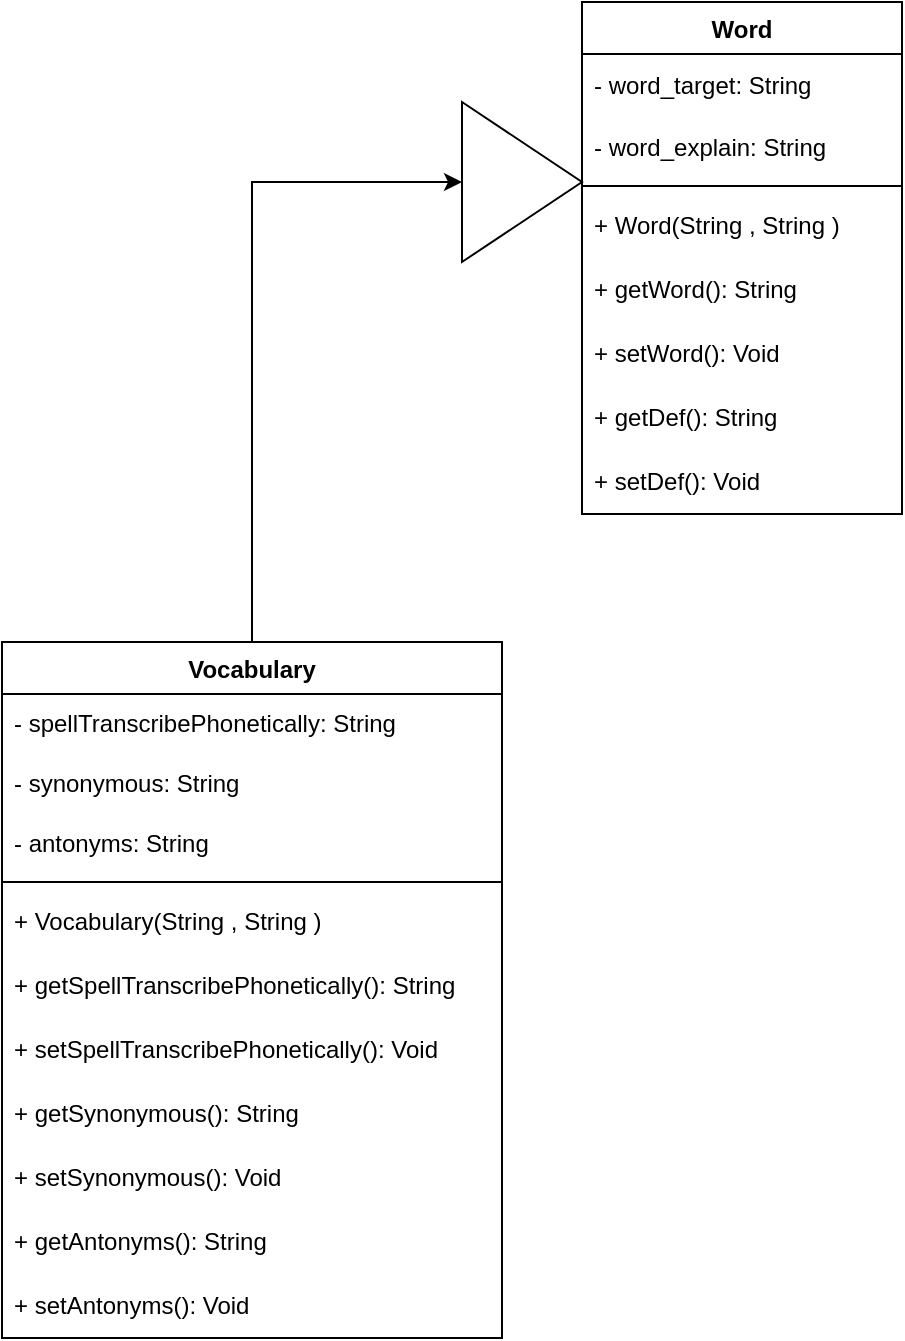 <mxfile version="22.0.3" type="github">
  <diagram id="B1Zu1a-UncOYImoCYop1" name="Trang-1">
    <mxGraphModel dx="1019" dy="530" grid="1" gridSize="10" guides="1" tooltips="1" connect="1" arrows="1" fold="1" page="1" pageScale="1" pageWidth="850" pageHeight="1100" math="0" shadow="0">
      <root>
        <mxCell id="0" />
        <mxCell id="1" parent="0" />
        <mxCell id="pxBtNwQNtocNrmD7o8Fh-10" value="Word" style="swimlane;fontStyle=1;align=center;verticalAlign=top;childLayout=stackLayout;horizontal=1;startSize=26;horizontalStack=0;resizeParent=1;resizeParentMax=0;resizeLast=0;collapsible=1;marginBottom=0;whiteSpace=wrap;html=1;movable=1;resizable=1;rotatable=1;deletable=1;editable=1;locked=0;connectable=1;" vertex="1" parent="1">
          <mxGeometry x="318" width="160" height="256" as="geometry" />
        </mxCell>
        <mxCell id="pxBtNwQNtocNrmD7o8Fh-11" value="- word_target: String" style="text;strokeColor=none;fillColor=none;align=left;verticalAlign=middle;spacingLeft=4;spacingRight=4;overflow=hidden;rotatable=0;points=[[0,0.5],[1,0.5]];portConstraint=eastwest;whiteSpace=wrap;html=1;" vertex="1" parent="pxBtNwQNtocNrmD7o8Fh-10">
          <mxGeometry y="26" width="160" height="32" as="geometry" />
        </mxCell>
        <mxCell id="pxBtNwQNtocNrmD7o8Fh-14" value="- word_explain: String" style="text;html=1;align=left;verticalAlign=middle;resizable=0;points=[];autosize=1;strokeColor=none;fillColor=none;spacingTop=0;spacingLeft=4;" vertex="1" parent="pxBtNwQNtocNrmD7o8Fh-10">
          <mxGeometry y="58" width="160" height="30" as="geometry" />
        </mxCell>
        <mxCell id="pxBtNwQNtocNrmD7o8Fh-12" value="" style="line;strokeWidth=1;fillColor=none;align=left;verticalAlign=middle;spacingTop=-1;spacingLeft=3;spacingRight=3;rotatable=0;labelPosition=right;points=[];portConstraint=eastwest;strokeColor=inherit;" vertex="1" parent="pxBtNwQNtocNrmD7o8Fh-10">
          <mxGeometry y="88" width="160" height="8" as="geometry" />
        </mxCell>
        <mxCell id="pxBtNwQNtocNrmD7o8Fh-16" value="+&amp;nbsp;Word(String , String )" style="text;strokeColor=none;fillColor=none;align=left;verticalAlign=middle;spacingLeft=4;spacingRight=4;overflow=hidden;rotatable=0;points=[[0,0.5],[1,0.5]];portConstraint=eastwest;whiteSpace=wrap;html=1;" vertex="1" parent="pxBtNwQNtocNrmD7o8Fh-10">
          <mxGeometry y="96" width="160" height="32" as="geometry" />
        </mxCell>
        <mxCell id="pxBtNwQNtocNrmD7o8Fh-17" value="+ getWord(): String" style="text;strokeColor=none;fillColor=none;align=left;verticalAlign=middle;spacingLeft=4;spacingRight=4;overflow=hidden;rotatable=0;points=[[0,0.5],[1,0.5]];portConstraint=eastwest;whiteSpace=wrap;html=1;" vertex="1" parent="pxBtNwQNtocNrmD7o8Fh-10">
          <mxGeometry y="128" width="160" height="32" as="geometry" />
        </mxCell>
        <mxCell id="pxBtNwQNtocNrmD7o8Fh-15" value="+ setWord(): Void" style="text;strokeColor=none;fillColor=none;align=left;verticalAlign=middle;spacingLeft=4;spacingRight=4;overflow=hidden;rotatable=0;points=[[0,0.5],[1,0.5]];portConstraint=eastwest;whiteSpace=wrap;html=1;" vertex="1" parent="pxBtNwQNtocNrmD7o8Fh-10">
          <mxGeometry y="160" width="160" height="32" as="geometry" />
        </mxCell>
        <mxCell id="pxBtNwQNtocNrmD7o8Fh-13" value="+ getDef(): String" style="text;strokeColor=none;fillColor=none;align=left;verticalAlign=middle;spacingLeft=4;spacingRight=4;overflow=hidden;rotatable=0;points=[[0,0.5],[1,0.5]];portConstraint=eastwest;whiteSpace=wrap;html=1;" vertex="1" parent="pxBtNwQNtocNrmD7o8Fh-10">
          <mxGeometry y="192" width="160" height="32" as="geometry" />
        </mxCell>
        <mxCell id="pxBtNwQNtocNrmD7o8Fh-18" value="+ setDef(): Void" style="text;strokeColor=none;fillColor=none;align=left;verticalAlign=middle;spacingLeft=4;spacingRight=4;overflow=hidden;rotatable=0;points=[[0,0.5],[1,0.5]];portConstraint=eastwest;whiteSpace=wrap;html=1;" vertex="1" parent="pxBtNwQNtocNrmD7o8Fh-10">
          <mxGeometry y="224" width="160" height="32" as="geometry" />
        </mxCell>
        <mxCell id="pxBtNwQNtocNrmD7o8Fh-103" value="" style="edgeStyle=orthogonalEdgeStyle;rounded=0;orthogonalLoop=1;jettySize=auto;html=1;entryX=0;entryY=0.5;entryDx=0;entryDy=0;" edge="1" parent="1" source="pxBtNwQNtocNrmD7o8Fh-82" target="pxBtNwQNtocNrmD7o8Fh-102">
          <mxGeometry relative="1" as="geometry">
            <Array as="points">
              <mxPoint x="153" y="90" />
            </Array>
          </mxGeometry>
        </mxCell>
        <mxCell id="pxBtNwQNtocNrmD7o8Fh-82" value="Vocabulary" style="swimlane;fontStyle=1;align=center;verticalAlign=top;childLayout=stackLayout;horizontal=1;startSize=26;horizontalStack=0;resizeParent=1;resizeParentMax=0;resizeLast=0;collapsible=1;marginBottom=0;whiteSpace=wrap;html=1;movable=1;resizable=1;rotatable=1;deletable=1;editable=1;locked=0;connectable=1;" vertex="1" parent="1">
          <mxGeometry x="28" y="320" width="250" height="348" as="geometry" />
        </mxCell>
        <mxCell id="pxBtNwQNtocNrmD7o8Fh-91" value="-&amp;nbsp;spellTranscribePhonetically&lt;span style=&quot;background-color: initial;&quot;&gt;: String&lt;/span&gt;" style="text;html=1;align=left;verticalAlign=middle;resizable=0;points=[];autosize=1;strokeColor=none;fillColor=none;spacingTop=0;spacingLeft=4;" vertex="1" parent="pxBtNwQNtocNrmD7o8Fh-82">
          <mxGeometry y="26" width="250" height="30" as="geometry" />
        </mxCell>
        <mxCell id="pxBtNwQNtocNrmD7o8Fh-92" value="-&amp;nbsp;synonymous&lt;span style=&quot;background-color: initial;&quot;&gt;: String&lt;/span&gt;" style="text;html=1;align=left;verticalAlign=middle;resizable=0;points=[];autosize=1;strokeColor=none;fillColor=none;spacingTop=0;spacingLeft=4;" vertex="1" parent="pxBtNwQNtocNrmD7o8Fh-82">
          <mxGeometry y="56" width="250" height="30" as="geometry" />
        </mxCell>
        <mxCell id="pxBtNwQNtocNrmD7o8Fh-93" value="-&amp;nbsp;antonyms&lt;span style=&quot;background-color: initial;&quot;&gt;: String&lt;/span&gt;" style="text;html=1;align=left;verticalAlign=middle;resizable=0;points=[];autosize=1;strokeColor=none;fillColor=none;spacingTop=0;spacingLeft=4;" vertex="1" parent="pxBtNwQNtocNrmD7o8Fh-82">
          <mxGeometry y="86" width="250" height="30" as="geometry" />
        </mxCell>
        <mxCell id="pxBtNwQNtocNrmD7o8Fh-85" value="" style="line;strokeWidth=1;fillColor=none;align=left;verticalAlign=middle;spacingTop=-1;spacingLeft=3;spacingRight=3;rotatable=0;labelPosition=right;points=[];portConstraint=eastwest;strokeColor=inherit;" vertex="1" parent="pxBtNwQNtocNrmD7o8Fh-82">
          <mxGeometry y="116" width="250" height="8" as="geometry" />
        </mxCell>
        <mxCell id="pxBtNwQNtocNrmD7o8Fh-86" value="+&amp;nbsp;Vocabulary&lt;span style=&quot;background-color: initial;&quot;&gt;(String , String )&lt;/span&gt;" style="text;strokeColor=none;fillColor=none;align=left;verticalAlign=middle;spacingLeft=4;spacingRight=4;overflow=hidden;rotatable=0;points=[[0,0.5],[1,0.5]];portConstraint=eastwest;whiteSpace=wrap;html=1;" vertex="1" parent="pxBtNwQNtocNrmD7o8Fh-82">
          <mxGeometry y="124" width="250" height="32" as="geometry" />
        </mxCell>
        <mxCell id="pxBtNwQNtocNrmD7o8Fh-94" value="+&amp;nbsp;getSpellTranscribePhonetically&lt;span style=&quot;background-color: initial;&quot;&gt;(): String&lt;/span&gt;" style="text;strokeColor=none;fillColor=none;align=left;verticalAlign=middle;spacingLeft=4;spacingRight=4;overflow=hidden;rotatable=0;points=[[0,0.5],[1,0.5]];portConstraint=eastwest;whiteSpace=wrap;html=1;" vertex="1" parent="pxBtNwQNtocNrmD7o8Fh-82">
          <mxGeometry y="156" width="250" height="32" as="geometry" />
        </mxCell>
        <mxCell id="pxBtNwQNtocNrmD7o8Fh-95" value="+&amp;nbsp;setSpellTranscribePhonetically&lt;span style=&quot;background-color: initial;&quot;&gt;(): Void&lt;/span&gt;" style="text;strokeColor=none;fillColor=none;align=left;verticalAlign=middle;spacingLeft=4;spacingRight=4;overflow=hidden;rotatable=0;points=[[0,0.5],[1,0.5]];portConstraint=eastwest;whiteSpace=wrap;html=1;" vertex="1" parent="pxBtNwQNtocNrmD7o8Fh-82">
          <mxGeometry y="188" width="250" height="32" as="geometry" />
        </mxCell>
        <mxCell id="pxBtNwQNtocNrmD7o8Fh-96" value="+&amp;nbsp;getSynonymous&lt;span style=&quot;background-color: initial;&quot;&gt;(): String&lt;/span&gt;" style="text;strokeColor=none;fillColor=none;align=left;verticalAlign=middle;spacingLeft=4;spacingRight=4;overflow=hidden;rotatable=0;points=[[0,0.5],[1,0.5]];portConstraint=eastwest;whiteSpace=wrap;html=1;" vertex="1" parent="pxBtNwQNtocNrmD7o8Fh-82">
          <mxGeometry y="220" width="250" height="32" as="geometry" />
        </mxCell>
        <mxCell id="pxBtNwQNtocNrmD7o8Fh-97" value="+&amp;nbsp;setSynonymous&lt;span style=&quot;background-color: initial;&quot;&gt;(): Void&lt;/span&gt;" style="text;strokeColor=none;fillColor=none;align=left;verticalAlign=middle;spacingLeft=4;spacingRight=4;overflow=hidden;rotatable=0;points=[[0,0.5],[1,0.5]];portConstraint=eastwest;whiteSpace=wrap;html=1;" vertex="1" parent="pxBtNwQNtocNrmD7o8Fh-82">
          <mxGeometry y="252" width="250" height="32" as="geometry" />
        </mxCell>
        <mxCell id="pxBtNwQNtocNrmD7o8Fh-98" value="+&amp;nbsp;getAntonyms&lt;span style=&quot;background-color: initial;&quot;&gt;(): String&lt;/span&gt;" style="text;strokeColor=none;fillColor=none;align=left;verticalAlign=middle;spacingLeft=4;spacingRight=4;overflow=hidden;rotatable=0;points=[[0,0.5],[1,0.5]];portConstraint=eastwest;whiteSpace=wrap;html=1;" vertex="1" parent="pxBtNwQNtocNrmD7o8Fh-82">
          <mxGeometry y="284" width="250" height="32" as="geometry" />
        </mxCell>
        <mxCell id="pxBtNwQNtocNrmD7o8Fh-99" value="+&amp;nbsp;setAntonyms&lt;span style=&quot;background-color: initial;&quot;&gt;(): Void&lt;/span&gt;" style="text;strokeColor=none;fillColor=none;align=left;verticalAlign=middle;spacingLeft=4;spacingRight=4;overflow=hidden;rotatable=0;points=[[0,0.5],[1,0.5]];portConstraint=eastwest;whiteSpace=wrap;html=1;" vertex="1" parent="pxBtNwQNtocNrmD7o8Fh-82">
          <mxGeometry y="316" width="250" height="32" as="geometry" />
        </mxCell>
        <mxCell id="pxBtNwQNtocNrmD7o8Fh-102" value="" style="triangle;whiteSpace=wrap;html=1;verticalAlign=top;fontStyle=1;startSize=26;" vertex="1" parent="1">
          <mxGeometry x="258" y="50" width="60" height="80" as="geometry" />
        </mxCell>
      </root>
    </mxGraphModel>
  </diagram>
</mxfile>
